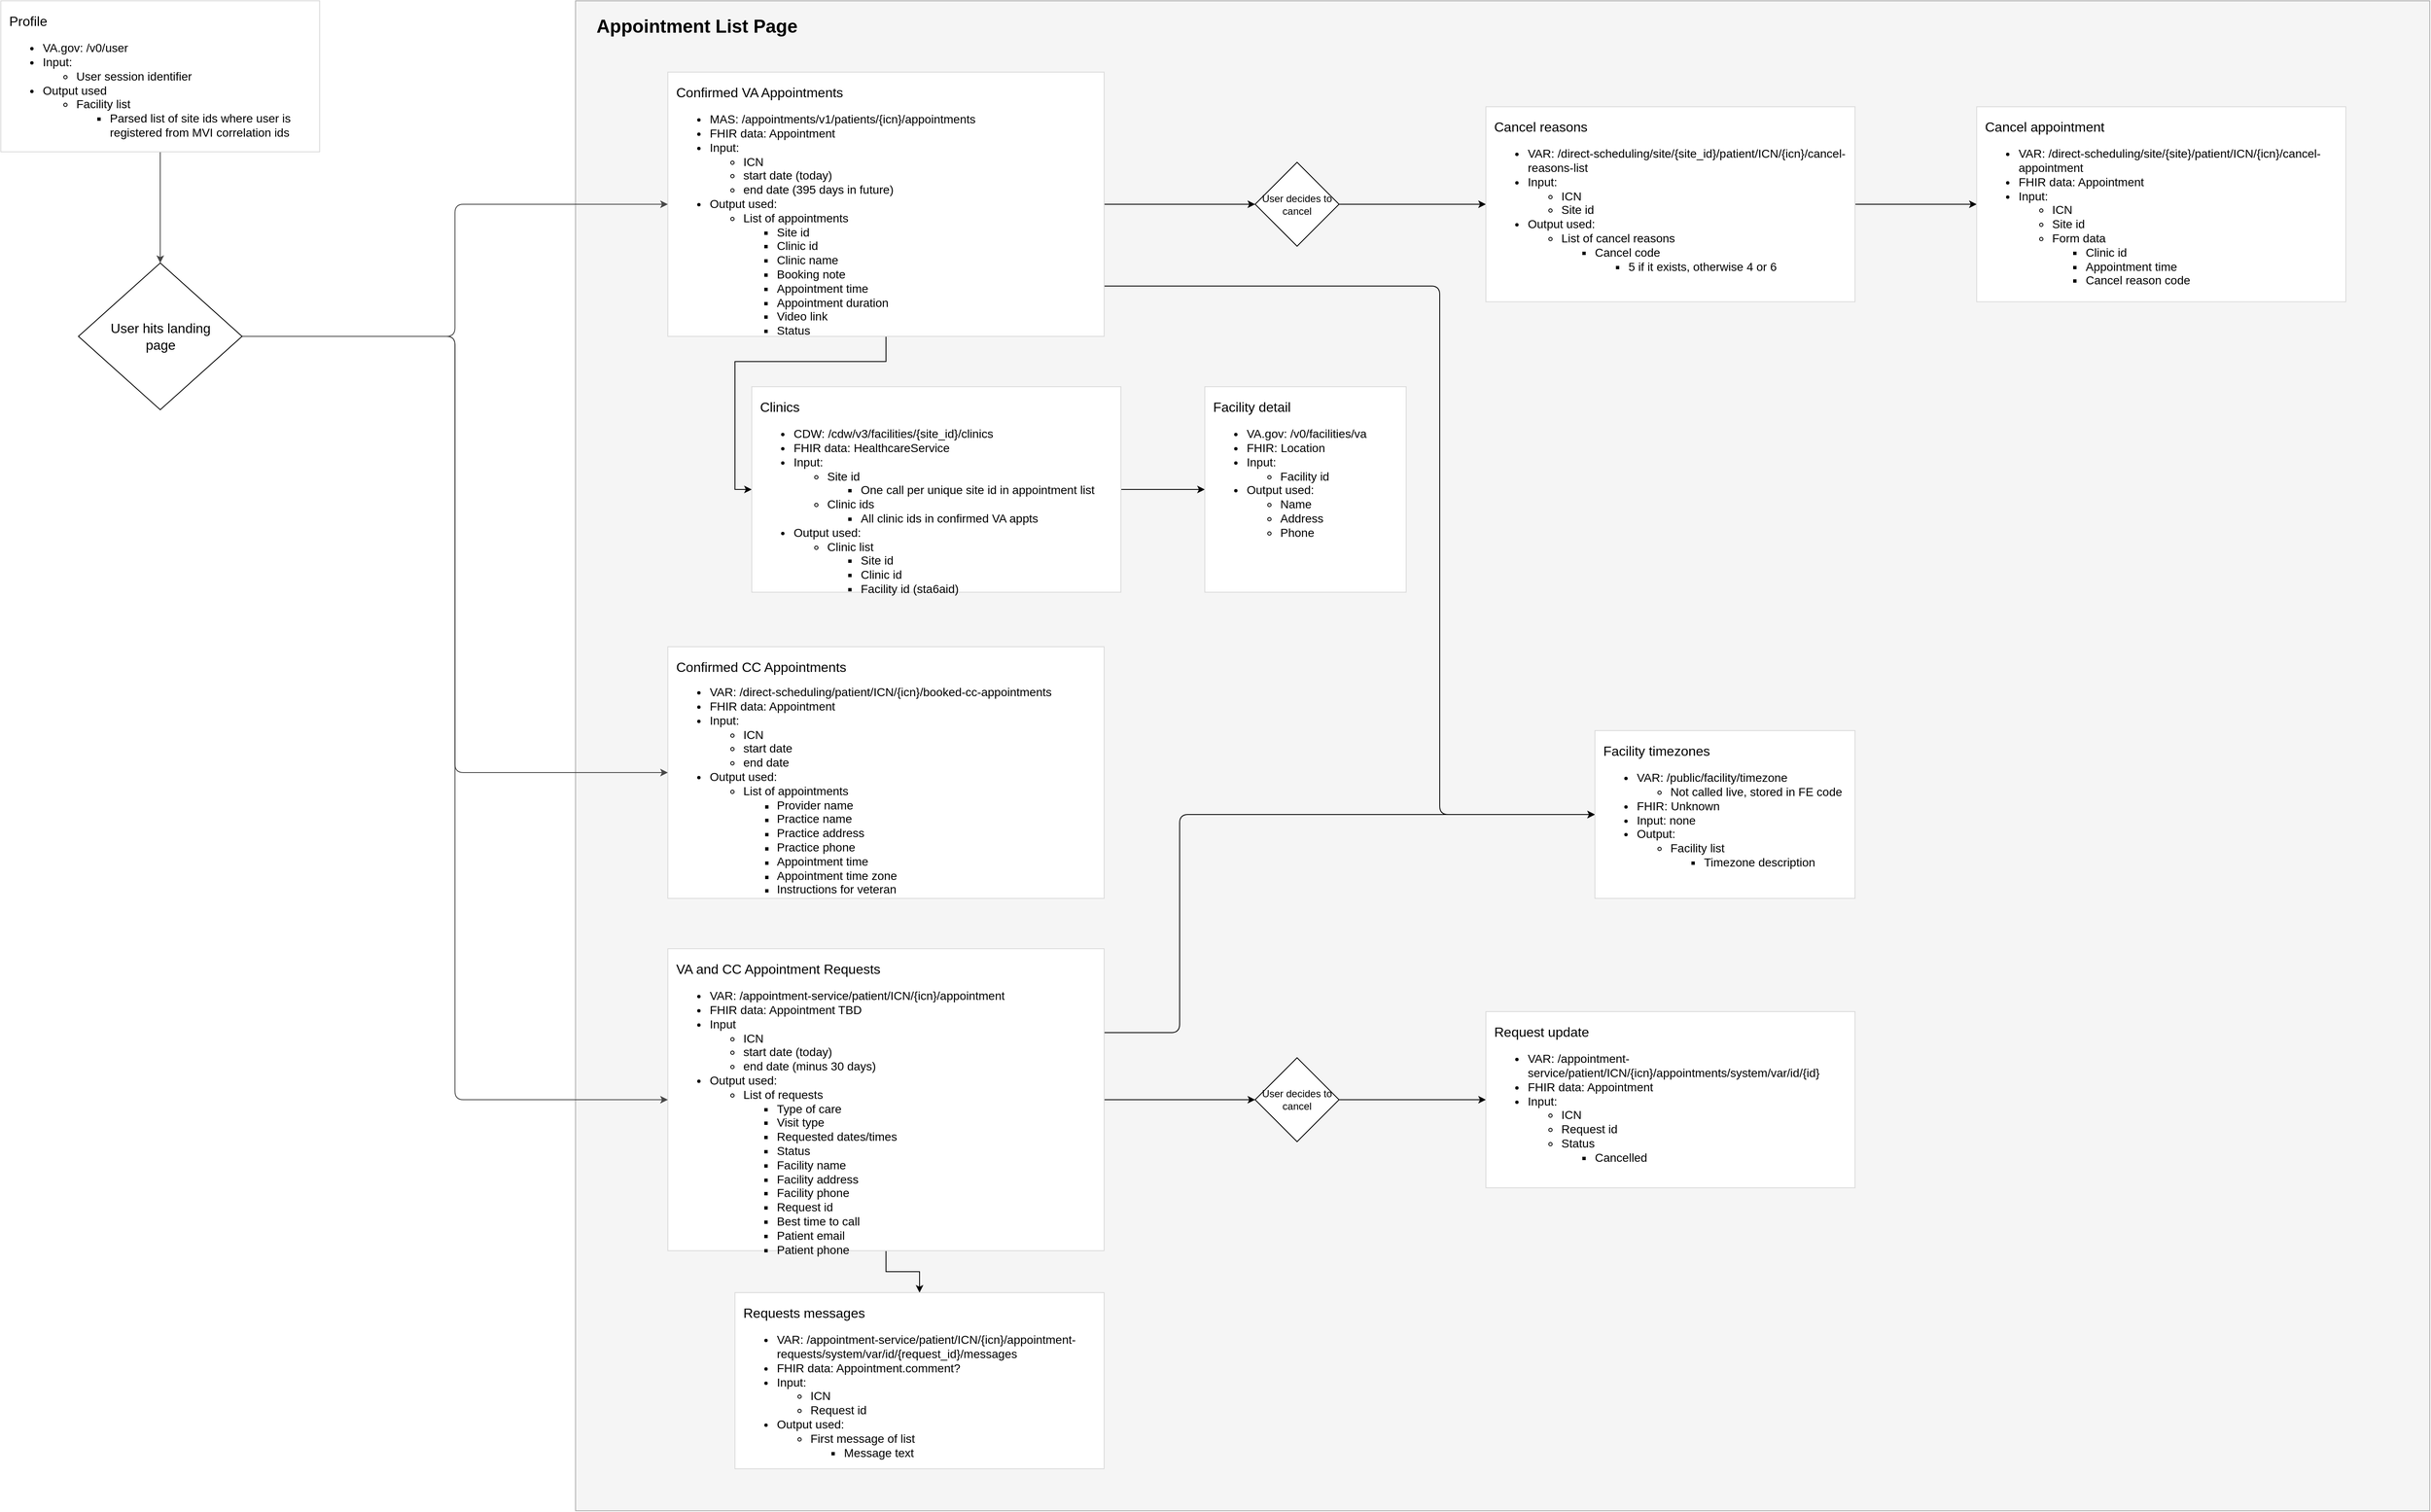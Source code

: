 <mxfile version="13.1.14"><diagram id="A2uGEmHobJjj5aLs-OOe" name="Page-1"><mxGraphModel dx="2246" dy="2937" grid="1" gridSize="10" guides="1" tooltips="1" connect="1" arrows="1" fold="1" page="1" pageScale="1" pageWidth="850" pageHeight="1100" math="0" shadow="0"><root><mxCell id="0"/><mxCell id="1" parent="0"/><mxCell id="VTqWEOMXGaDKWigK8g6B-31" value="" style="rounded=0;whiteSpace=wrap;html=1;strokeColor=#ADADAD;fillColor=#f5f5f5;fontColor=#333333;" parent="1" vertex="1"><mxGeometry x="1040" y="120" width="2210" height="1800" as="geometry"/></mxCell><mxCell id="VTqWEOMXGaDKWigK8g6B-123" style="edgeStyle=orthogonalEdgeStyle;rounded=1;orthogonalLoop=1;jettySize=auto;html=1;entryX=0.5;entryY=0;entryDx=0;entryDy=0;entryPerimeter=0;strokeColor=#474747;fontColor=#474747;" parent="1" source="VTqWEOMXGaDKWigK8g6B-2" target="VTqWEOMXGaDKWigK8g6B-26" edge="1"><mxGeometry relative="1" as="geometry"/></mxCell><mxCell id="VTqWEOMXGaDKWigK8g6B-2" value="&lt;p class=&quot;ql-align-center&quot; style=&quot;box-sizing: border-box ; margin: 0px ; line-height: 1.2 ; padding: 0px ; cursor: text ; font-weight: 400 ; font-style: normal ; letter-spacing: normal ; text-indent: 0px ; text-transform: none ; word-spacing: 0px&quot;&gt;&lt;span style=&quot;box-sizing: border-box ; line-height: inherit ; margin: 0px ; padding: 0px&quot;&gt;&lt;font style=&quot;font-size: 16px&quot;&gt;Profile&lt;/font&gt;&lt;/span&gt;&lt;/p&gt;&lt;ul style=&quot;font-size: 14px&quot;&gt;&lt;li&gt;&lt;span&gt;VA.gov:&amp;nbsp;/v0/user&lt;/span&gt;&lt;/li&gt;&lt;li&gt;&lt;span&gt;Input:&lt;/span&gt;&lt;/li&gt;&lt;ul&gt;&lt;li&gt;&lt;span&gt;User session identifier&lt;/span&gt;&lt;/li&gt;&lt;/ul&gt;&lt;li&gt;&lt;span&gt;Output used&lt;/span&gt;&lt;/li&gt;&lt;ul&gt;&lt;li&gt;&lt;span&gt;Facility list&lt;/span&gt;&lt;/li&gt;&lt;ul&gt;&lt;li&gt;&lt;span&gt;Parsed list of site ids where user is registered from MVI correlation ids&lt;/span&gt;&lt;/li&gt;&lt;/ul&gt;&lt;/ul&gt;&lt;/ul&gt;" style="text;whiteSpace=wrap;html=1;fillColor=#ffffff;strokeColor=#DADADA;spacing=10;align=left;fontFamily=Helvetica;" parent="1" vertex="1"><mxGeometry x="355" y="120" width="380" height="180" as="geometry"/></mxCell><mxCell id="2HEyr0gMYHjoGVcGvHlN-4" style="edgeStyle=orthogonalEdgeStyle;rounded=0;orthogonalLoop=1;jettySize=auto;html=1;entryX=0;entryY=0.5;entryDx=0;entryDy=0;" parent="1" source="VTqWEOMXGaDKWigK8g6B-3" target="2HEyr0gMYHjoGVcGvHlN-3" edge="1"><mxGeometry relative="1" as="geometry"/></mxCell><mxCell id="2HEyr0gMYHjoGVcGvHlN-17" style="edgeStyle=orthogonalEdgeStyle;rounded=0;orthogonalLoop=1;jettySize=auto;html=1;entryX=0;entryY=0.5;entryDx=0;entryDy=0;entryPerimeter=0;" parent="1" source="VTqWEOMXGaDKWigK8g6B-3" target="2HEyr0gMYHjoGVcGvHlN-11" edge="1"><mxGeometry relative="1" as="geometry"/></mxCell><mxCell id="jbzED6olcKuIuypbK5aX-3" style="edgeStyle=orthogonalEdgeStyle;rounded=1;orthogonalLoop=1;jettySize=auto;html=1;entryX=0;entryY=0.5;entryDx=0;entryDy=0;" parent="1" source="VTqWEOMXGaDKWigK8g6B-3" target="jbzED6olcKuIuypbK5aX-1" edge="1"><mxGeometry relative="1" as="geometry"><Array as="points"><mxPoint x="2070" y="460"/><mxPoint x="2070" y="1090"/></Array></mxGeometry></mxCell><mxCell id="VTqWEOMXGaDKWigK8g6B-3" value="&lt;p class=&quot;ql-align-center&quot; style=&quot;box-sizing: border-box ; margin: 0px ; line-height: 1.2 ; padding: 0px ; cursor: text ; font-weight: 400 ; font-style: normal ; letter-spacing: normal ; text-indent: 0px ; text-transform: none ; word-spacing: 0px&quot;&gt;&lt;span style=&quot;font-size: 16px&quot;&gt;Confirmed VA Appointments&lt;/span&gt;&lt;/p&gt;&lt;ul style=&quot;font-size: 14px&quot;&gt;&lt;li&gt;&lt;span&gt;MAS:&amp;nbsp;&lt;/span&gt;/appointments/v1/patients/{icn}/appointments&lt;/li&gt;&lt;li&gt;FHIR data: Appointment&lt;/li&gt;&lt;li&gt;&lt;span&gt;Input:&amp;nbsp;&lt;/span&gt;&lt;/li&gt;&lt;ul&gt;&lt;li&gt;&lt;span&gt;ICN&lt;/span&gt;&lt;/li&gt;&lt;li&gt;&lt;span&gt;start date (today)&lt;/span&gt;&lt;/li&gt;&lt;li&gt;&lt;span&gt;end date (395 days in future)&lt;/span&gt;&lt;/li&gt;&lt;/ul&gt;&lt;li&gt;&lt;span&gt;Output used:&lt;/span&gt;&lt;/li&gt;&lt;ul&gt;&lt;li&gt;&lt;span&gt;List of appointments&lt;/span&gt;&lt;/li&gt;&lt;ul&gt;&lt;li&gt;Site id&lt;/li&gt;&lt;li&gt;Clinic id&lt;/li&gt;&lt;li&gt;Clinic name&lt;/li&gt;&lt;li&gt;Booking note&lt;/li&gt;&lt;li&gt;Appointment time&lt;/li&gt;&lt;li&gt;Appointment duration&lt;/li&gt;&lt;li&gt;Video link&lt;/li&gt;&lt;li&gt;Status&lt;/li&gt;&lt;/ul&gt;&lt;/ul&gt;&lt;/ul&gt;" style="text;whiteSpace=wrap;html=1;fillColor=#ffffff;spacing=10;strokeColor=#DADADA;align=left;fontFamily=Helvetica;" parent="1" vertex="1"><mxGeometry x="1150" y="205" width="520" height="315" as="geometry"/></mxCell><mxCell id="VTqWEOMXGaDKWigK8g6B-4" value="&lt;p class=&quot;ql-align-center&quot; style=&quot;box-sizing: border-box ; margin: 0px ; font-size: 14px ; line-height: 1.2 ; padding: 0px ; cursor: text ; font-weight: 400&quot;&gt;&lt;span style=&quot;box-sizing: border-box ; font-size: 16px ; line-height: inherit ; margin: 0px ; padding: 0px&quot;&gt;Confirmed CC Appointments&lt;/span&gt;&lt;/p&gt;&lt;ul&gt;&lt;li style=&quot;font-size: 14px&quot;&gt;&lt;span&gt;VAR:&amp;nbsp;&lt;/span&gt;/direct-scheduling/patient/ICN/{icn}/booked-cc-appointments&lt;/li&gt;&lt;li style=&quot;font-size: 14px&quot;&gt;&lt;span&gt;FHIR data: Appointment&lt;/span&gt;&lt;/li&gt;&lt;li style=&quot;font-size: 14px&quot;&gt;&lt;span&gt;Input:&amp;nbsp;&lt;/span&gt;&lt;/li&gt;&lt;ul&gt;&lt;li style=&quot;font-size: 14px&quot;&gt;&lt;span&gt;ICN&lt;/span&gt;&lt;/li&gt;&lt;li style=&quot;font-size: 14px&quot;&gt;&lt;span&gt;start date&lt;/span&gt;&lt;/li&gt;&lt;li style=&quot;font-size: 14px&quot;&gt;&lt;span&gt;end date&lt;/span&gt;&lt;/li&gt;&lt;/ul&gt;&lt;li style=&quot;font-size: 14px&quot;&gt;&lt;span&gt;Output used:&lt;/span&gt;&lt;/li&gt;&lt;ul&gt;&lt;li style=&quot;font-size: 14px&quot;&gt;List of appointments&lt;/li&gt;&lt;ul&gt;&lt;li&gt;&lt;span style=&quot;font-size: 14px&quot;&gt;Provider name&lt;/span&gt;&lt;/li&gt;&lt;li&gt;&lt;span style=&quot;font-size: 14px&quot;&gt;Practice name&lt;/span&gt;&lt;/li&gt;&lt;li&gt;&lt;span style=&quot;font-size: 14px&quot;&gt;Practice address&lt;/span&gt;&lt;/li&gt;&lt;li&gt;&lt;span style=&quot;font-size: 14px&quot;&gt;Practice phone&lt;/span&gt;&lt;/li&gt;&lt;li&gt;&lt;span style=&quot;font-size: 14px&quot;&gt;Appointment time&lt;/span&gt;&lt;/li&gt;&lt;li&gt;&lt;span style=&quot;font-size: 14px&quot;&gt;Appointment time zone&lt;/span&gt;&lt;/li&gt;&lt;li&gt;&lt;span style=&quot;font-size: 14px&quot;&gt;Instructions for veteran&lt;/span&gt;&lt;/li&gt;&lt;/ul&gt;&lt;/ul&gt;&lt;/ul&gt;" style="text;whiteSpace=wrap;html=1;fillColor=#ffffff;spacing=10;strokeColor=#DADADA;align=left;fontFamily=Helvetica;" parent="1" vertex="1"><mxGeometry x="1150" y="890" width="520" height="300" as="geometry"/></mxCell><mxCell id="2HEyr0gMYHjoGVcGvHlN-9" style="edgeStyle=orthogonalEdgeStyle;rounded=0;orthogonalLoop=1;jettySize=auto;html=1;entryX=0.5;entryY=0;entryDx=0;entryDy=0;" parent="1" source="VTqWEOMXGaDKWigK8g6B-5" target="2HEyr0gMYHjoGVcGvHlN-1" edge="1"><mxGeometry relative="1" as="geometry"/></mxCell><mxCell id="2HEyr0gMYHjoGVcGvHlN-12" style="edgeStyle=orthogonalEdgeStyle;rounded=0;orthogonalLoop=1;jettySize=auto;html=1;entryX=0;entryY=0.5;entryDx=0;entryDy=0;entryPerimeter=0;" parent="1" source="VTqWEOMXGaDKWigK8g6B-5" target="2HEyr0gMYHjoGVcGvHlN-10" edge="1"><mxGeometry relative="1" as="geometry"/></mxCell><mxCell id="jbzED6olcKuIuypbK5aX-2" style="edgeStyle=orthogonalEdgeStyle;rounded=1;orthogonalLoop=1;jettySize=auto;html=1;entryX=0;entryY=0.5;entryDx=0;entryDy=0;" parent="1" source="VTqWEOMXGaDKWigK8g6B-5" target="jbzED6olcKuIuypbK5aX-1" edge="1"><mxGeometry relative="1" as="geometry"><Array as="points"><mxPoint x="1760" y="1350"/><mxPoint x="1760" y="1090"/></Array></mxGeometry></mxCell><mxCell id="VTqWEOMXGaDKWigK8g6B-5" value="&lt;p class=&quot;ql-align-center&quot; style=&quot;box-sizing: border-box ; margin: 0px ; line-height: 1.2 ; padding: 0px ; cursor: text ; font-weight: 400 ; font-style: normal ; letter-spacing: normal ; text-indent: 0px ; text-transform: none ; word-spacing: 0px&quot;&gt;&lt;span style=&quot;box-sizing: border-box ; line-height: inherit ; margin: 0px ; padding: 0px&quot;&gt;&lt;font style=&quot;font-size: 16px&quot;&gt;VA and CC Appointment Requests&lt;/font&gt;&lt;/span&gt;&lt;/p&gt;&lt;ul style=&quot;font-size: 14px&quot;&gt;&lt;li&gt;&lt;font style=&quot;font-size: 14px&quot;&gt;&lt;span&gt;VAR: /&lt;/span&gt;appointment-service/patient/ICN/{icn}/appointment&lt;/font&gt;&lt;/li&gt;&lt;li&gt;&lt;span&gt;&lt;font style=&quot;font-size: 14px&quot;&gt;FHIR data: Appointment TBD&lt;/font&gt;&lt;/span&gt;&lt;/li&gt;&lt;li&gt;&lt;span&gt;&lt;font style=&quot;font-size: 14px&quot;&gt;Input&lt;/font&gt;&lt;/span&gt;&lt;/li&gt;&lt;ul&gt;&lt;li&gt;&lt;span&gt;&lt;font style=&quot;font-size: 14px&quot;&gt;ICN&lt;/font&gt;&lt;/span&gt;&lt;/li&gt;&lt;li&gt;&lt;span&gt;&lt;font style=&quot;font-size: 14px&quot;&gt;start date (today)&lt;/font&gt;&lt;/span&gt;&lt;/li&gt;&lt;li&gt;&lt;span&gt;&lt;font style=&quot;font-size: 14px&quot;&gt;end date (minus 30 days)&lt;/font&gt;&lt;/span&gt;&lt;/li&gt;&lt;/ul&gt;&lt;li&gt;&lt;span&gt;&lt;font style=&quot;font-size: 14px&quot;&gt;Output used:&lt;/font&gt;&lt;/span&gt;&lt;/li&gt;&lt;ul&gt;&lt;li&gt;&lt;span&gt;&lt;font style=&quot;font-size: 14px&quot;&gt;List of requests&lt;/font&gt;&lt;/span&gt;&lt;/li&gt;&lt;ul&gt;&lt;li&gt;&lt;span&gt;&lt;font style=&quot;font-size: 14px&quot;&gt;Type of care&lt;/font&gt;&lt;/span&gt;&lt;/li&gt;&lt;li&gt;&lt;span&gt;&lt;font style=&quot;font-size: 14px&quot;&gt;Visit type&lt;/font&gt;&lt;/span&gt;&lt;/li&gt;&lt;li&gt;&lt;span&gt;&lt;font style=&quot;font-size: 14px&quot;&gt;Requested dates/times&lt;/font&gt;&lt;/span&gt;&lt;/li&gt;&lt;li&gt;&lt;font style=&quot;font-size: 14px&quot;&gt;Status&lt;/font&gt;&lt;/li&gt;&lt;li&gt;&lt;font style=&quot;font-size: 14px&quot;&gt;Facility name&lt;/font&gt;&lt;/li&gt;&lt;li&gt;&lt;font style=&quot;font-size: 14px&quot;&gt;Facility address&lt;/font&gt;&lt;/li&gt;&lt;li&gt;&lt;font style=&quot;font-size: 14px&quot;&gt;Facility phone&lt;/font&gt;&lt;/li&gt;&lt;li&gt;&lt;font style=&quot;font-size: 14px&quot;&gt;Request id&lt;/font&gt;&lt;/li&gt;&lt;li&gt;&lt;font style=&quot;font-size: 14px&quot;&gt;Best time to call&lt;/font&gt;&lt;/li&gt;&lt;li&gt;&lt;font style=&quot;font-size: 14px&quot;&gt;Patient email&lt;/font&gt;&lt;/li&gt;&lt;li&gt;&lt;font style=&quot;font-size: 14px&quot;&gt;Patient phone&lt;/font&gt;&lt;/li&gt;&lt;/ul&gt;&lt;/ul&gt;&lt;/ul&gt;" style="text;whiteSpace=wrap;html=1;fillColor=#ffffff;spacing=10;strokeColor=#DADADA;align=left;fontFamily=Helvetica;" parent="1" vertex="1"><mxGeometry x="1150" y="1250" width="520" height="360" as="geometry"/></mxCell><mxCell id="VTqWEOMXGaDKWigK8g6B-132" style="edgeStyle=orthogonalEdgeStyle;rounded=1;orthogonalLoop=1;jettySize=auto;html=1;entryX=0;entryY=0.5;entryDx=0;entryDy=0;strokeColor=#474747;fontSize=16;fontColor=#474747;" parent="1" source="VTqWEOMXGaDKWigK8g6B-26" target="VTqWEOMXGaDKWigK8g6B-4" edge="1"><mxGeometry relative="1" as="geometry"/></mxCell><mxCell id="VTqWEOMXGaDKWigK8g6B-133" style="edgeStyle=orthogonalEdgeStyle;rounded=1;orthogonalLoop=1;jettySize=auto;html=1;entryX=0;entryY=0.5;entryDx=0;entryDy=0;strokeColor=#474747;fontSize=16;fontColor=#474747;" parent="1" source="VTqWEOMXGaDKWigK8g6B-26" target="VTqWEOMXGaDKWigK8g6B-3" edge="1"><mxGeometry relative="1" as="geometry"/></mxCell><mxCell id="VTqWEOMXGaDKWigK8g6B-134" style="edgeStyle=orthogonalEdgeStyle;rounded=1;orthogonalLoop=1;jettySize=auto;html=1;entryX=0;entryY=0.5;entryDx=0;entryDy=0;strokeColor=#474747;fontSize=16;fontColor=#474747;" parent="1" source="VTqWEOMXGaDKWigK8g6B-26" target="VTqWEOMXGaDKWigK8g6B-5" edge="1"><mxGeometry relative="1" as="geometry"/></mxCell><mxCell id="VTqWEOMXGaDKWigK8g6B-26" value="User hits landing&lt;br&gt;page" style="strokeWidth=1;html=1;shape=mxgraph.flowchart.decision;whiteSpace=wrap;fillColor=#ffffff;fontSize=16;" parent="1" vertex="1"><mxGeometry x="447.5" y="432.5" width="195" height="175" as="geometry"/></mxCell><mxCell id="VTqWEOMXGaDKWigK8g6B-33" value="&lt;h1&gt;&lt;font style=&quot;font-size: 22px&quot;&gt;Appointment List Page&lt;/font&gt;&lt;/h1&gt;" style="text;html=1;strokeColor=none;fillColor=none;spacing=5;spacingTop=-20;whiteSpace=wrap;overflow=hidden;rounded=0;" parent="1" vertex="1"><mxGeometry x="1060" y="130" width="260" height="50" as="geometry"/></mxCell><mxCell id="2HEyr0gMYHjoGVcGvHlN-1" value="&lt;p class=&quot;ql-align-center&quot; style=&quot;box-sizing: border-box ; margin: 0px ; font-size: 14px ; line-height: 1.2 ; padding: 0px ; cursor: text ; font-weight: 400 ; font-style: normal ; letter-spacing: normal ; text-indent: 0px ; text-transform: none ; word-spacing: 0px&quot;&gt;&lt;span style=&quot;box-sizing: border-box ; font-size: 16px ; line-height: inherit ; margin: 0px ; padding: 0px&quot;&gt;Requests messages&lt;/span&gt;&lt;/p&gt;&lt;ul style=&quot;font-size: 14px&quot;&gt;&lt;li&gt;&lt;span&gt;VAR:&amp;nbsp;&lt;/span&gt;/appointment-service/patient/ICN/{icn}/appointment-requests/system/var/id/{request_id}/messages&lt;/li&gt;&lt;li&gt;&lt;span&gt;FHIR data: Appointment.comment?&lt;/span&gt;&lt;/li&gt;&lt;li&gt;&lt;span&gt;Input:&amp;nbsp;&lt;/span&gt;&lt;/li&gt;&lt;ul&gt;&lt;li&gt;ICN&lt;/li&gt;&lt;li&gt;Request id&lt;/li&gt;&lt;/ul&gt;&lt;li&gt;&lt;span&gt;Output used:&lt;/span&gt;&lt;/li&gt;&lt;ul&gt;&lt;li&gt;&lt;span&gt;First message of list&lt;/span&gt;&lt;/li&gt;&lt;ul&gt;&lt;li&gt;Message text&lt;/li&gt;&lt;/ul&gt;&lt;/ul&gt;&lt;/ul&gt;" style="text;whiteSpace=wrap;html=1;fillColor=#ffffff;spacing=10;strokeColor=#DADADA;align=left;fontFamily=Helvetica;" parent="1" vertex="1"><mxGeometry x="1230" y="1660" width="440" height="210" as="geometry"/></mxCell><mxCell id="2HEyr0gMYHjoGVcGvHlN-8" style="edgeStyle=orthogonalEdgeStyle;rounded=0;orthogonalLoop=1;jettySize=auto;html=1;entryX=0;entryY=0.5;entryDx=0;entryDy=0;" parent="1" source="2HEyr0gMYHjoGVcGvHlN-3" target="2HEyr0gMYHjoGVcGvHlN-7" edge="1"><mxGeometry relative="1" as="geometry"/></mxCell><mxCell id="2HEyr0gMYHjoGVcGvHlN-3" value="&lt;p class=&quot;ql-align-center&quot; style=&quot;box-sizing: border-box ; margin: 0px ; font-size: 14px ; line-height: 1.2 ; padding: 0px ; cursor: text ; font-weight: 400 ; font-style: normal ; letter-spacing: normal ; text-indent: 0px ; text-transform: none ; word-spacing: 0px&quot;&gt;&lt;span style=&quot;box-sizing: border-box ; font-size: 16px ; line-height: inherit ; margin: 0px ; padding: 0px&quot;&gt;Clinics&lt;/span&gt;&lt;/p&gt;&lt;ul style=&quot;font-size: 14px&quot;&gt;&lt;li&gt;&lt;span&gt;CDW:&amp;nbsp;&lt;/span&gt;/cdw/v3/facilities/{site_id}/clinics&lt;/li&gt;&lt;li&gt;&lt;span&gt;FHIR data: HealthcareService&lt;/span&gt;&lt;/li&gt;&lt;li&gt;&lt;span&gt;Input:&amp;nbsp;&lt;/span&gt;&lt;/li&gt;&lt;ul&gt;&lt;li&gt;Site id&lt;/li&gt;&lt;ul&gt;&lt;li&gt;One call per unique site id in appointment list&lt;/li&gt;&lt;/ul&gt;&lt;li&gt;Clinic ids&lt;/li&gt;&lt;ul&gt;&lt;li&gt;All clinic ids in confirmed VA appts&lt;/li&gt;&lt;/ul&gt;&lt;/ul&gt;&lt;li&gt;&lt;span&gt;Output used:&lt;/span&gt;&lt;/li&gt;&lt;ul&gt;&lt;li&gt;Clinic list&lt;/li&gt;&lt;ul&gt;&lt;li&gt;Site id&lt;/li&gt;&lt;li&gt;Clinic id&lt;/li&gt;&lt;li&gt;Facility id (sta6aid)&lt;/li&gt;&lt;/ul&gt;&lt;/ul&gt;&lt;/ul&gt;" style="text;whiteSpace=wrap;html=1;fillColor=#ffffff;spacing=10;strokeColor=#DADADA;align=left;fontFamily=Helvetica;" parent="1" vertex="1"><mxGeometry x="1250" y="580" width="440" height="245" as="geometry"/></mxCell><mxCell id="2HEyr0gMYHjoGVcGvHlN-7" value="&lt;p class=&quot;ql-align-center&quot; style=&quot;box-sizing: border-box ; margin: 0px ; font-size: 14px ; line-height: 1.2 ; padding: 0px ; cursor: text ; font-weight: 400&quot;&gt;&lt;span style=&quot;box-sizing: border-box ; font-size: 16px ; line-height: inherit ; margin: 0px ; padding: 0px&quot;&gt;Facility detail&lt;/span&gt;&lt;/p&gt;&lt;ul style=&quot;font-size: 14px&quot;&gt;&lt;li&gt;&lt;span&gt;VA.gov:&amp;nbsp;/v0/facilities/va&lt;/span&gt;&lt;/li&gt;&lt;li&gt;&lt;span&gt;FHIR: Location&lt;/span&gt;&lt;/li&gt;&lt;li&gt;&lt;span&gt;Input:&lt;/span&gt;&lt;/li&gt;&lt;ul&gt;&lt;li&gt;&lt;span&gt;Facility id&lt;/span&gt;&lt;/li&gt;&lt;/ul&gt;&lt;li&gt;&lt;span&gt;Output used:&lt;/span&gt;&lt;/li&gt;&lt;ul&gt;&lt;li&gt;&lt;span&gt;Name&lt;/span&gt;&lt;/li&gt;&lt;li&gt;&lt;span&gt;Address&lt;/span&gt;&lt;/li&gt;&lt;li&gt;&lt;span&gt;Phone&lt;/span&gt;&lt;/li&gt;&lt;/ul&gt;&lt;/ul&gt;&lt;p class=&quot;ql-align-center&quot; style=&quot;box-sizing: border-box ; margin: 0px ; font-size: 14px ; line-height: 1.2 ; padding: 0px ; cursor: text ; font-weight: 400&quot;&gt;&lt;br style=&quot;box-sizing: border-box ; font-size: 14px ; font-style: normal ; font-weight: 400 ; letter-spacing: normal ; text-indent: 0px ; text-transform: none ; word-spacing: 0px&quot;&gt;&lt;/p&gt;" style="text;whiteSpace=wrap;html=1;fillColor=#ffffff;spacing=10;strokeColor=#DADADA;align=left;fontFamily=Helvetica;" parent="1" vertex="1"><mxGeometry x="1790" y="580" width="240" height="245" as="geometry"/></mxCell><mxCell id="2HEyr0gMYHjoGVcGvHlN-14" style="edgeStyle=orthogonalEdgeStyle;rounded=0;orthogonalLoop=1;jettySize=auto;html=1;entryX=0;entryY=0.5;entryDx=0;entryDy=0;" parent="1" source="2HEyr0gMYHjoGVcGvHlN-10" target="2HEyr0gMYHjoGVcGvHlN-13" edge="1"><mxGeometry relative="1" as="geometry"/></mxCell><mxCell id="2HEyr0gMYHjoGVcGvHlN-10" value="User decides to cancel" style="strokeWidth=1;html=1;shape=mxgraph.flowchart.decision;whiteSpace=wrap;" parent="1" vertex="1"><mxGeometry x="1850" y="1380" width="100" height="100" as="geometry"/></mxCell><mxCell id="2HEyr0gMYHjoGVcGvHlN-18" style="edgeStyle=orthogonalEdgeStyle;rounded=0;orthogonalLoop=1;jettySize=auto;html=1;entryX=0;entryY=0.5;entryDx=0;entryDy=0;" parent="1" source="2HEyr0gMYHjoGVcGvHlN-11" target="2HEyr0gMYHjoGVcGvHlN-15" edge="1"><mxGeometry relative="1" as="geometry"/></mxCell><mxCell id="2HEyr0gMYHjoGVcGvHlN-11" value="User decides to cancel" style="strokeWidth=1;html=1;shape=mxgraph.flowchart.decision;whiteSpace=wrap;" parent="1" vertex="1"><mxGeometry x="1850" y="312.5" width="100" height="100" as="geometry"/></mxCell><mxCell id="2HEyr0gMYHjoGVcGvHlN-13" value="&lt;p class=&quot;ql-align-center&quot; style=&quot;box-sizing: border-box ; margin: 0px ; font-size: 14px ; line-height: 1.2 ; padding: 0px ; cursor: text ; font-weight: 400 ; font-style: normal ; letter-spacing: normal ; text-indent: 0px ; text-transform: none ; word-spacing: 0px&quot;&gt;&lt;span style=&quot;box-sizing: border-box ; font-size: 16px ; line-height: inherit ; margin: 0px ; padding: 0px&quot;&gt;Request update&lt;/span&gt;&lt;/p&gt;&lt;ul style=&quot;font-size: 14px&quot;&gt;&lt;li&gt;&lt;span&gt;VAR: /&lt;/span&gt;appointment-service/patient/ICN/{icn}/appointments/system/var/id/{id}&lt;/li&gt;&lt;li&gt;&lt;span&gt;FHIR data: Appointment&lt;/span&gt;&lt;/li&gt;&lt;li&gt;&lt;span&gt;Input:&amp;nbsp;&lt;/span&gt;&lt;/li&gt;&lt;ul&gt;&lt;li&gt;ICN&lt;/li&gt;&lt;li&gt;Request id&lt;/li&gt;&lt;li&gt;Status&lt;/li&gt;&lt;ul&gt;&lt;li&gt;Cancelled&lt;/li&gt;&lt;/ul&gt;&lt;/ul&gt;&lt;/ul&gt;" style="text;whiteSpace=wrap;html=1;fillColor=#ffffff;spacing=10;strokeColor=#DADADA;align=left;fontFamily=Helvetica;" parent="1" vertex="1"><mxGeometry x="2125" y="1325" width="440" height="210" as="geometry"/></mxCell><mxCell id="2HEyr0gMYHjoGVcGvHlN-19" style="edgeStyle=orthogonalEdgeStyle;rounded=0;orthogonalLoop=1;jettySize=auto;html=1;entryX=0;entryY=0.5;entryDx=0;entryDy=0;" parent="1" source="2HEyr0gMYHjoGVcGvHlN-15" target="2HEyr0gMYHjoGVcGvHlN-16" edge="1"><mxGeometry relative="1" as="geometry"/></mxCell><mxCell id="2HEyr0gMYHjoGVcGvHlN-15" value="&lt;p class=&quot;ql-align-center&quot; style=&quot;box-sizing: border-box ; margin: 0px ; line-height: 1.2 ; padding: 0px ; cursor: text ; font-weight: 400 ; font-style: normal ; letter-spacing: normal ; text-indent: 0px ; text-transform: none ; word-spacing: 0px&quot;&gt;&lt;span style=&quot;box-sizing: border-box ; line-height: inherit ; margin: 0px ; padding: 0px&quot;&gt;&lt;font style=&quot;font-size: 16px&quot;&gt;Cancel reasons&lt;/font&gt;&lt;/span&gt;&lt;/p&gt;&lt;ul style=&quot;font-size: 14px&quot;&gt;&lt;li&gt;&lt;font style=&quot;font-size: 14px&quot;&gt;&lt;span&gt;VAR:&amp;nbsp;&lt;/span&gt;/direct-scheduling/site/{site_id}/patient/ICN/{icn}/cancel-reasons-list&lt;/font&gt;&lt;/li&gt;&lt;li&gt;&lt;span&gt;&lt;font style=&quot;font-size: 14px&quot;&gt;Input:&amp;nbsp;&lt;/font&gt;&lt;/span&gt;&lt;/li&gt;&lt;ul&gt;&lt;li&gt;&lt;font style=&quot;font-size: 14px&quot;&gt;ICN&lt;/font&gt;&lt;/li&gt;&lt;li&gt;&lt;font style=&quot;font-size: 14px&quot;&gt;Site id&lt;/font&gt;&lt;/li&gt;&lt;/ul&gt;&lt;li&gt;&lt;span&gt;&lt;font style=&quot;font-size: 14px&quot;&gt;Output used:&lt;/font&gt;&lt;/span&gt;&lt;/li&gt;&lt;ul&gt;&lt;li&gt;&lt;font style=&quot;font-size: 14px&quot;&gt;List of cancel reasons&lt;/font&gt;&lt;/li&gt;&lt;ul&gt;&lt;li&gt;&lt;font style=&quot;font-size: 14px&quot;&gt;Cancel code&lt;/font&gt;&lt;/li&gt;&lt;ul&gt;&lt;li&gt;&lt;font style=&quot;font-size: 14px&quot;&gt;5 if it exists, otherwise 4 or 6&lt;/font&gt;&lt;/li&gt;&lt;/ul&gt;&lt;/ul&gt;&lt;/ul&gt;&lt;/ul&gt;" style="text;whiteSpace=wrap;html=1;fillColor=#ffffff;spacing=10;strokeColor=#DADADA;align=left;fontFamily=Helvetica;" parent="1" vertex="1"><mxGeometry x="2125" y="246.25" width="440" height="232.5" as="geometry"/></mxCell><mxCell id="2HEyr0gMYHjoGVcGvHlN-16" value="&lt;p class=&quot;ql-align-center&quot; style=&quot;box-sizing: border-box ; margin: 0px ; font-size: 14px ; line-height: 1.2 ; padding: 0px ; cursor: text ; font-weight: 400 ; font-style: normal ; letter-spacing: normal ; text-indent: 0px ; text-transform: none ; word-spacing: 0px&quot;&gt;&lt;span style=&quot;box-sizing: border-box ; font-size: 16px ; line-height: inherit ; margin: 0px ; padding: 0px&quot;&gt;Cancel appointment&lt;/span&gt;&lt;/p&gt;&lt;ul style=&quot;font-size: 14px&quot;&gt;&lt;li&gt;&lt;span&gt;VAR:&amp;nbsp;&lt;/span&gt;/direct-scheduling/site/{site}/patient/ICN/{icn}/cancel-appointment&lt;/li&gt;&lt;li&gt;&lt;span&gt;FHIR data: Appointment&lt;/span&gt;&lt;/li&gt;&lt;li&gt;&lt;span&gt;Input:&amp;nbsp;&lt;/span&gt;&lt;/li&gt;&lt;ul&gt;&lt;li&gt;ICN&lt;/li&gt;&lt;li&gt;Site id&lt;/li&gt;&lt;li&gt;Form data&lt;/li&gt;&lt;ul&gt;&lt;li&gt;Clinic id&lt;/li&gt;&lt;li&gt;Appointment time&lt;/li&gt;&lt;li&gt;Cancel reason code&lt;/li&gt;&lt;/ul&gt;&lt;/ul&gt;&lt;/ul&gt;" style="text;whiteSpace=wrap;html=1;fillColor=#ffffff;spacing=10;strokeColor=#DADADA;align=left;fontFamily=Helvetica;" parent="1" vertex="1"><mxGeometry x="2710" y="246.25" width="440" height="232.5" as="geometry"/></mxCell><mxCell id="jbzED6olcKuIuypbK5aX-1" value="&lt;p class=&quot;ql-align-center&quot; style=&quot;box-sizing: border-box ; margin: 0px ; font-size: 14px ; line-height: 1.2 ; padding: 0px ; cursor: text ; font-weight: 400&quot;&gt;&lt;span style=&quot;box-sizing: border-box ; font-size: 16px ; line-height: inherit ; margin: 0px ; padding: 0px&quot;&gt;Facility timezones&lt;/span&gt;&lt;/p&gt;&lt;ul style=&quot;font-size: 14px&quot;&gt;&lt;li&gt;&lt;span&gt;VAR:&amp;nbsp;/public/facility/timezone&lt;/span&gt;&lt;/li&gt;&lt;ul&gt;&lt;li&gt;&lt;span&gt;Not called live, stored in FE code&lt;/span&gt;&lt;/li&gt;&lt;/ul&gt;&lt;li&gt;&lt;span&gt;FHIR: Unknown&lt;/span&gt;&lt;/li&gt;&lt;li&gt;&lt;span&gt;Input: none&lt;/span&gt;&lt;/li&gt;&lt;li&gt;&lt;span&gt;Output:&lt;/span&gt;&lt;/li&gt;&lt;ul&gt;&lt;li&gt;&lt;span&gt;Facility list&lt;/span&gt;&lt;/li&gt;&lt;ul&gt;&lt;li&gt;&lt;span&gt;Timezone description&lt;/span&gt;&lt;/li&gt;&lt;/ul&gt;&lt;/ul&gt;&lt;/ul&gt;&lt;p style=&quot;box-sizing: border-box ; margin: 0px ; font-size: 14px ; line-height: 1.2 ; padding: 0px ; cursor: text ; font-weight: 400&quot;&gt;&lt;br style=&quot;box-sizing: border-box ; font-size: 14px ; font-style: normal ; font-weight: 400 ; letter-spacing: normal ; text-indent: 0px ; text-transform: none ; word-spacing: 0px&quot;&gt;&lt;/p&gt;" style="text;whiteSpace=wrap;html=1;fillColor=#ffffff;spacing=10;strokeColor=#DADADA;align=left;fontFamily=Helvetica;" parent="1" vertex="1"><mxGeometry x="2255" y="990" width="310" height="200" as="geometry"/></mxCell></root></mxGraphModel></diagram></mxfile>